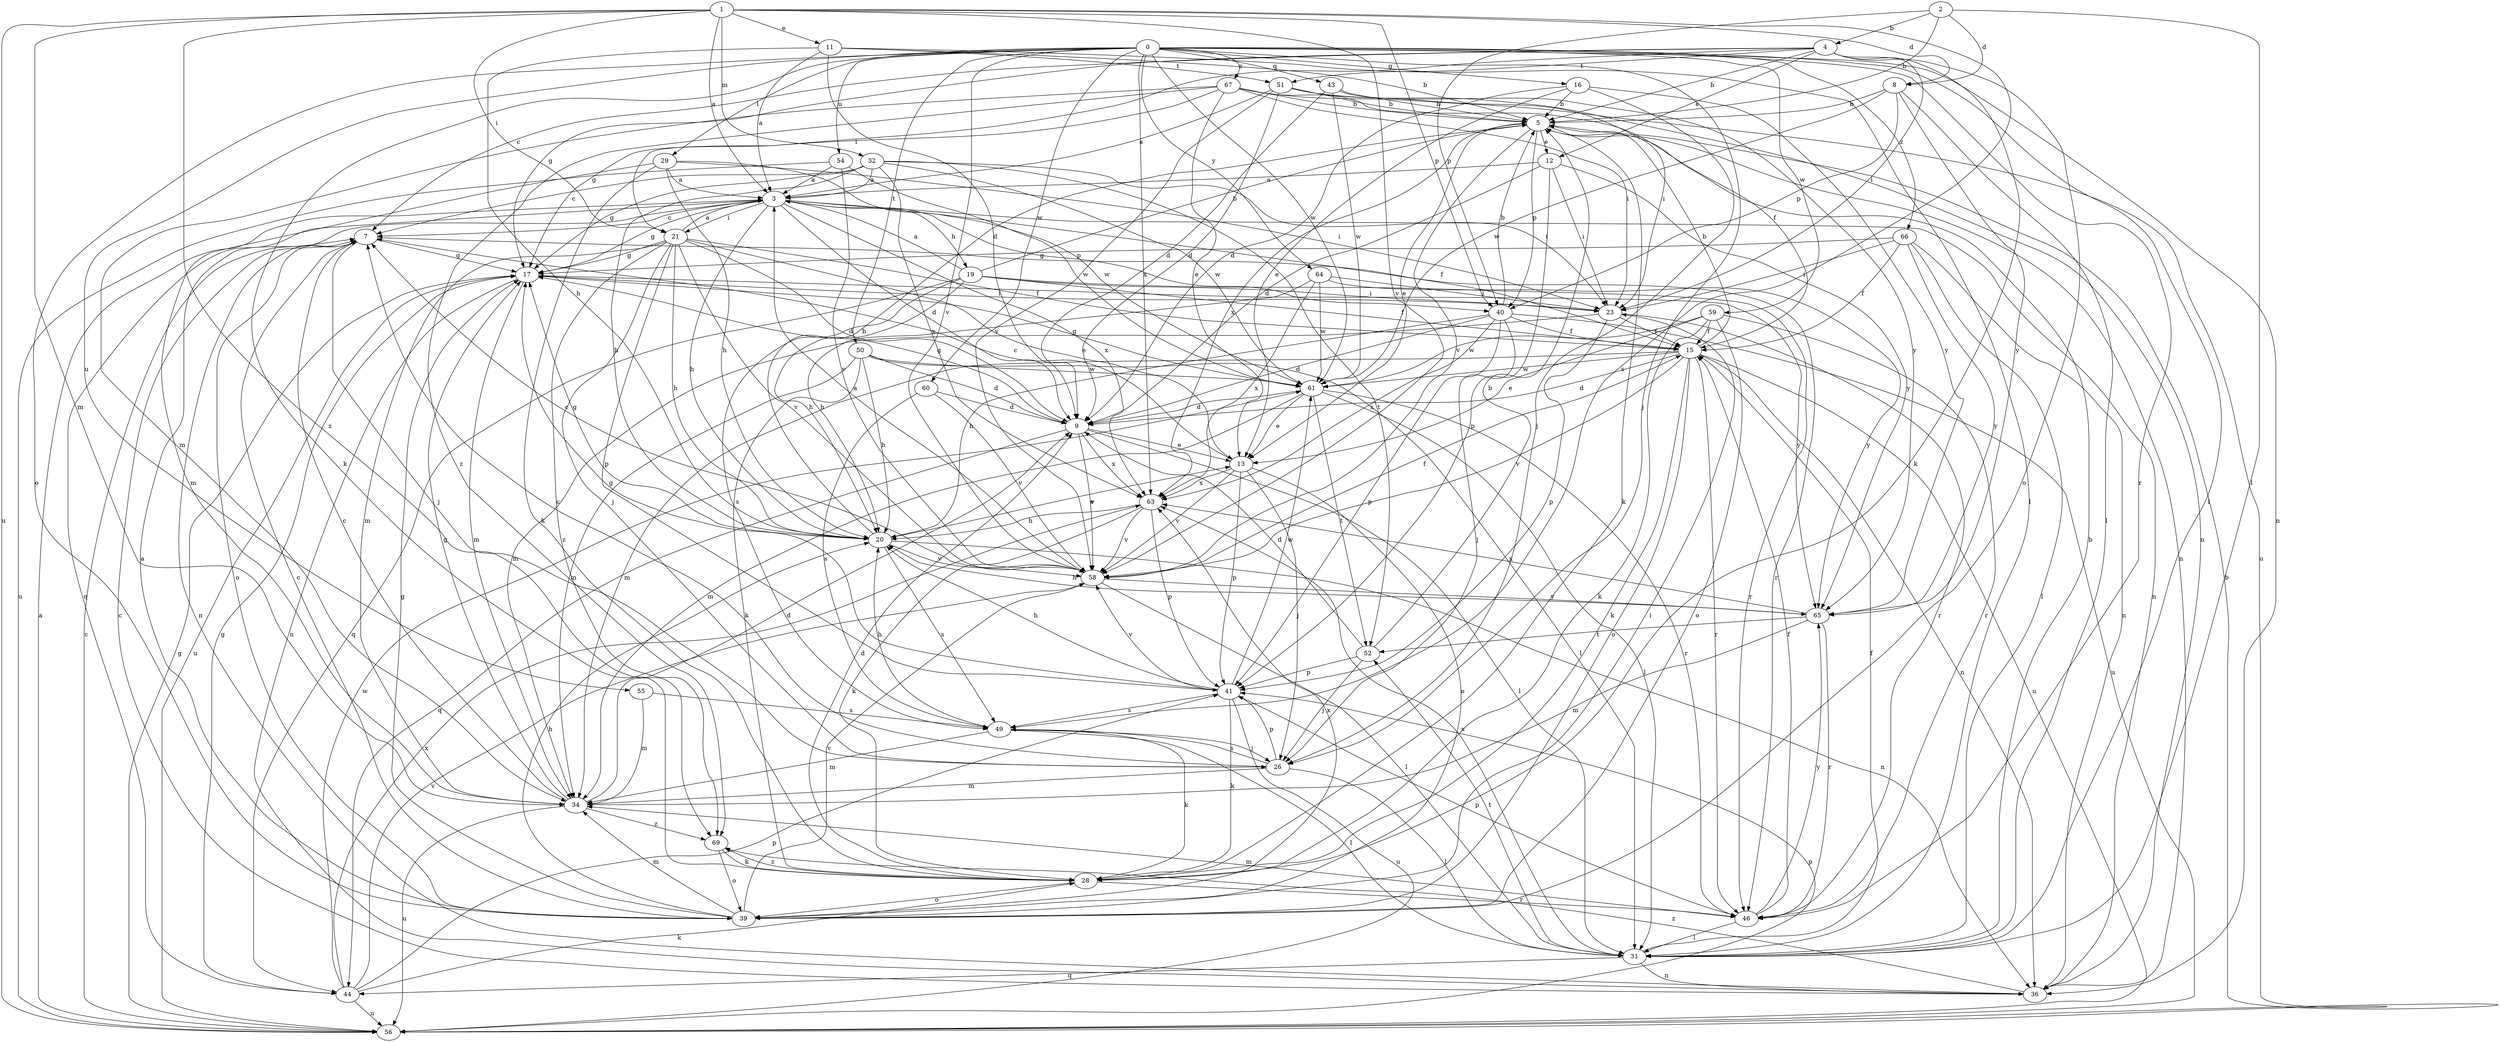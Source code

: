 strict digraph  {
0;
1;
2;
3;
4;
5;
7;
8;
9;
11;
12;
13;
15;
16;
17;
19;
20;
21;
23;
26;
28;
29;
31;
32;
34;
36;
39;
40;
41;
43;
44;
46;
49;
50;
51;
52;
54;
55;
56;
58;
59;
60;
61;
63;
64;
65;
66;
67;
69;
0 -> 16  [label=g];
0 -> 26  [label=j];
0 -> 28  [label=k];
0 -> 29  [label=l];
0 -> 31  [label=l];
0 -> 36  [label=n];
0 -> 39  [label=o];
0 -> 43  [label=q];
0 -> 46  [label=r];
0 -> 50  [label=t];
0 -> 54  [label=u];
0 -> 55  [label=u];
0 -> 58  [label=v];
0 -> 59  [label=w];
0 -> 60  [label=w];
0 -> 61  [label=w];
0 -> 63  [label=x];
0 -> 64  [label=y];
0 -> 66  [label=z];
0 -> 67  [label=z];
1 -> 3  [label=a];
1 -> 8  [label=d];
1 -> 11  [label=e];
1 -> 21  [label=i];
1 -> 32  [label=m];
1 -> 34  [label=m];
1 -> 40  [label=p];
1 -> 49  [label=s];
1 -> 56  [label=u];
1 -> 58  [label=v];
1 -> 69  [label=z];
2 -> 4  [label=b];
2 -> 5  [label=b];
2 -> 8  [label=d];
2 -> 31  [label=l];
2 -> 40  [label=p];
3 -> 7  [label=c];
3 -> 9  [label=d];
3 -> 15  [label=f];
3 -> 17  [label=g];
3 -> 19  [label=h];
3 -> 20  [label=h];
3 -> 21  [label=i];
3 -> 36  [label=n];
3 -> 40  [label=p];
3 -> 44  [label=q];
3 -> 63  [label=x];
4 -> 5  [label=b];
4 -> 7  [label=c];
4 -> 12  [label=e];
4 -> 17  [label=g];
4 -> 21  [label=i];
4 -> 23  [label=i];
4 -> 28  [label=k];
4 -> 39  [label=o];
4 -> 51  [label=t];
5 -> 12  [label=e];
5 -> 13  [label=e];
5 -> 28  [label=k];
5 -> 36  [label=n];
5 -> 40  [label=p];
5 -> 58  [label=v];
5 -> 63  [label=x];
7 -> 17  [label=g];
7 -> 26  [label=j];
7 -> 36  [label=n];
7 -> 39  [label=o];
7 -> 46  [label=r];
8 -> 5  [label=b];
8 -> 31  [label=l];
8 -> 40  [label=p];
8 -> 61  [label=w];
8 -> 65  [label=y];
9 -> 13  [label=e];
9 -> 17  [label=g];
9 -> 31  [label=l];
9 -> 44  [label=q];
9 -> 58  [label=v];
9 -> 63  [label=x];
11 -> 3  [label=a];
11 -> 5  [label=b];
11 -> 9  [label=d];
11 -> 20  [label=h];
11 -> 31  [label=l];
11 -> 51  [label=t];
12 -> 3  [label=a];
12 -> 9  [label=d];
12 -> 23  [label=i];
12 -> 41  [label=p];
12 -> 65  [label=y];
13 -> 7  [label=c];
13 -> 26  [label=j];
13 -> 39  [label=o];
13 -> 41  [label=p];
13 -> 58  [label=v];
13 -> 63  [label=x];
15 -> 5  [label=b];
15 -> 9  [label=d];
15 -> 28  [label=k];
15 -> 34  [label=m];
15 -> 36  [label=n];
15 -> 39  [label=o];
15 -> 46  [label=r];
15 -> 56  [label=u];
15 -> 58  [label=v];
15 -> 61  [label=w];
16 -> 5  [label=b];
16 -> 9  [label=d];
16 -> 13  [label=e];
16 -> 26  [label=j];
16 -> 65  [label=y];
17 -> 23  [label=i];
17 -> 34  [label=m];
17 -> 36  [label=n];
17 -> 56  [label=u];
17 -> 65  [label=y];
19 -> 3  [label=a];
19 -> 5  [label=b];
19 -> 15  [label=f];
19 -> 20  [label=h];
19 -> 23  [label=i];
19 -> 44  [label=q];
19 -> 46  [label=r];
19 -> 49  [label=s];
20 -> 5  [label=b];
20 -> 13  [label=e];
20 -> 17  [label=g];
20 -> 36  [label=n];
20 -> 49  [label=s];
20 -> 58  [label=v];
21 -> 3  [label=a];
21 -> 9  [label=d];
21 -> 13  [label=e];
21 -> 15  [label=f];
21 -> 17  [label=g];
21 -> 20  [label=h];
21 -> 26  [label=j];
21 -> 34  [label=m];
21 -> 41  [label=p];
21 -> 58  [label=v];
21 -> 69  [label=z];
23 -> 15  [label=f];
23 -> 34  [label=m];
23 -> 41  [label=p];
23 -> 46  [label=r];
26 -> 7  [label=c];
26 -> 31  [label=l];
26 -> 34  [label=m];
26 -> 41  [label=p];
26 -> 49  [label=s];
28 -> 9  [label=d];
28 -> 39  [label=o];
28 -> 46  [label=r];
28 -> 69  [label=z];
29 -> 3  [label=a];
29 -> 20  [label=h];
29 -> 23  [label=i];
29 -> 28  [label=k];
29 -> 34  [label=m];
29 -> 61  [label=w];
31 -> 5  [label=b];
31 -> 15  [label=f];
31 -> 36  [label=n];
31 -> 44  [label=q];
31 -> 52  [label=t];
31 -> 63  [label=x];
32 -> 3  [label=a];
32 -> 7  [label=c];
32 -> 17  [label=g];
32 -> 20  [label=h];
32 -> 23  [label=i];
32 -> 52  [label=t];
32 -> 61  [label=w];
32 -> 63  [label=x];
34 -> 7  [label=c];
34 -> 9  [label=d];
34 -> 17  [label=g];
34 -> 56  [label=u];
34 -> 69  [label=z];
36 -> 7  [label=c];
36 -> 69  [label=z];
39 -> 3  [label=a];
39 -> 7  [label=c];
39 -> 17  [label=g];
39 -> 20  [label=h];
39 -> 23  [label=i];
39 -> 34  [label=m];
39 -> 58  [label=v];
39 -> 63  [label=x];
40 -> 5  [label=b];
40 -> 9  [label=d];
40 -> 15  [label=f];
40 -> 20  [label=h];
40 -> 26  [label=j];
40 -> 41  [label=p];
40 -> 56  [label=u];
40 -> 63  [label=x];
41 -> 17  [label=g];
41 -> 20  [label=h];
41 -> 28  [label=k];
41 -> 49  [label=s];
41 -> 56  [label=u];
41 -> 58  [label=v];
41 -> 61  [label=w];
43 -> 5  [label=b];
43 -> 9  [label=d];
43 -> 61  [label=w];
43 -> 65  [label=y];
44 -> 17  [label=g];
44 -> 28  [label=k];
44 -> 41  [label=p];
44 -> 56  [label=u];
44 -> 58  [label=v];
44 -> 61  [label=w];
44 -> 63  [label=x];
46 -> 15  [label=f];
46 -> 31  [label=l];
46 -> 34  [label=m];
46 -> 41  [label=p];
46 -> 65  [label=y];
49 -> 20  [label=h];
49 -> 26  [label=j];
49 -> 28  [label=k];
49 -> 31  [label=l];
49 -> 34  [label=m];
50 -> 9  [label=d];
50 -> 20  [label=h];
50 -> 28  [label=k];
50 -> 31  [label=l];
50 -> 34  [label=m];
50 -> 61  [label=w];
51 -> 3  [label=a];
51 -> 5  [label=b];
51 -> 9  [label=d];
51 -> 23  [label=i];
51 -> 36  [label=n];
51 -> 58  [label=v];
52 -> 5  [label=b];
52 -> 9  [label=d];
52 -> 26  [label=j];
52 -> 41  [label=p];
54 -> 3  [label=a];
54 -> 56  [label=u];
54 -> 58  [label=v];
54 -> 61  [label=w];
55 -> 34  [label=m];
55 -> 49  [label=s];
56 -> 3  [label=a];
56 -> 5  [label=b];
56 -> 7  [label=c];
56 -> 17  [label=g];
56 -> 41  [label=p];
58 -> 3  [label=a];
58 -> 7  [label=c];
58 -> 15  [label=f];
58 -> 31  [label=l];
58 -> 65  [label=y];
59 -> 13  [label=e];
59 -> 15  [label=f];
59 -> 28  [label=k];
59 -> 39  [label=o];
59 -> 46  [label=r];
59 -> 61  [label=w];
60 -> 9  [label=d];
60 -> 49  [label=s];
60 -> 58  [label=v];
61 -> 9  [label=d];
61 -> 13  [label=e];
61 -> 17  [label=g];
61 -> 31  [label=l];
61 -> 34  [label=m];
61 -> 46  [label=r];
61 -> 52  [label=t];
63 -> 20  [label=h];
63 -> 28  [label=k];
63 -> 41  [label=p];
63 -> 58  [label=v];
64 -> 20  [label=h];
64 -> 23  [label=i];
64 -> 61  [label=w];
64 -> 63  [label=x];
64 -> 65  [label=y];
65 -> 20  [label=h];
65 -> 34  [label=m];
65 -> 46  [label=r];
65 -> 52  [label=t];
65 -> 63  [label=x];
66 -> 15  [label=f];
66 -> 17  [label=g];
66 -> 23  [label=i];
66 -> 31  [label=l];
66 -> 36  [label=n];
66 -> 65  [label=y];
67 -> 5  [label=b];
67 -> 13  [label=e];
67 -> 15  [label=f];
67 -> 17  [label=g];
67 -> 23  [label=i];
67 -> 34  [label=m];
67 -> 56  [label=u];
67 -> 69  [label=z];
69 -> 28  [label=k];
69 -> 39  [label=o];
}
